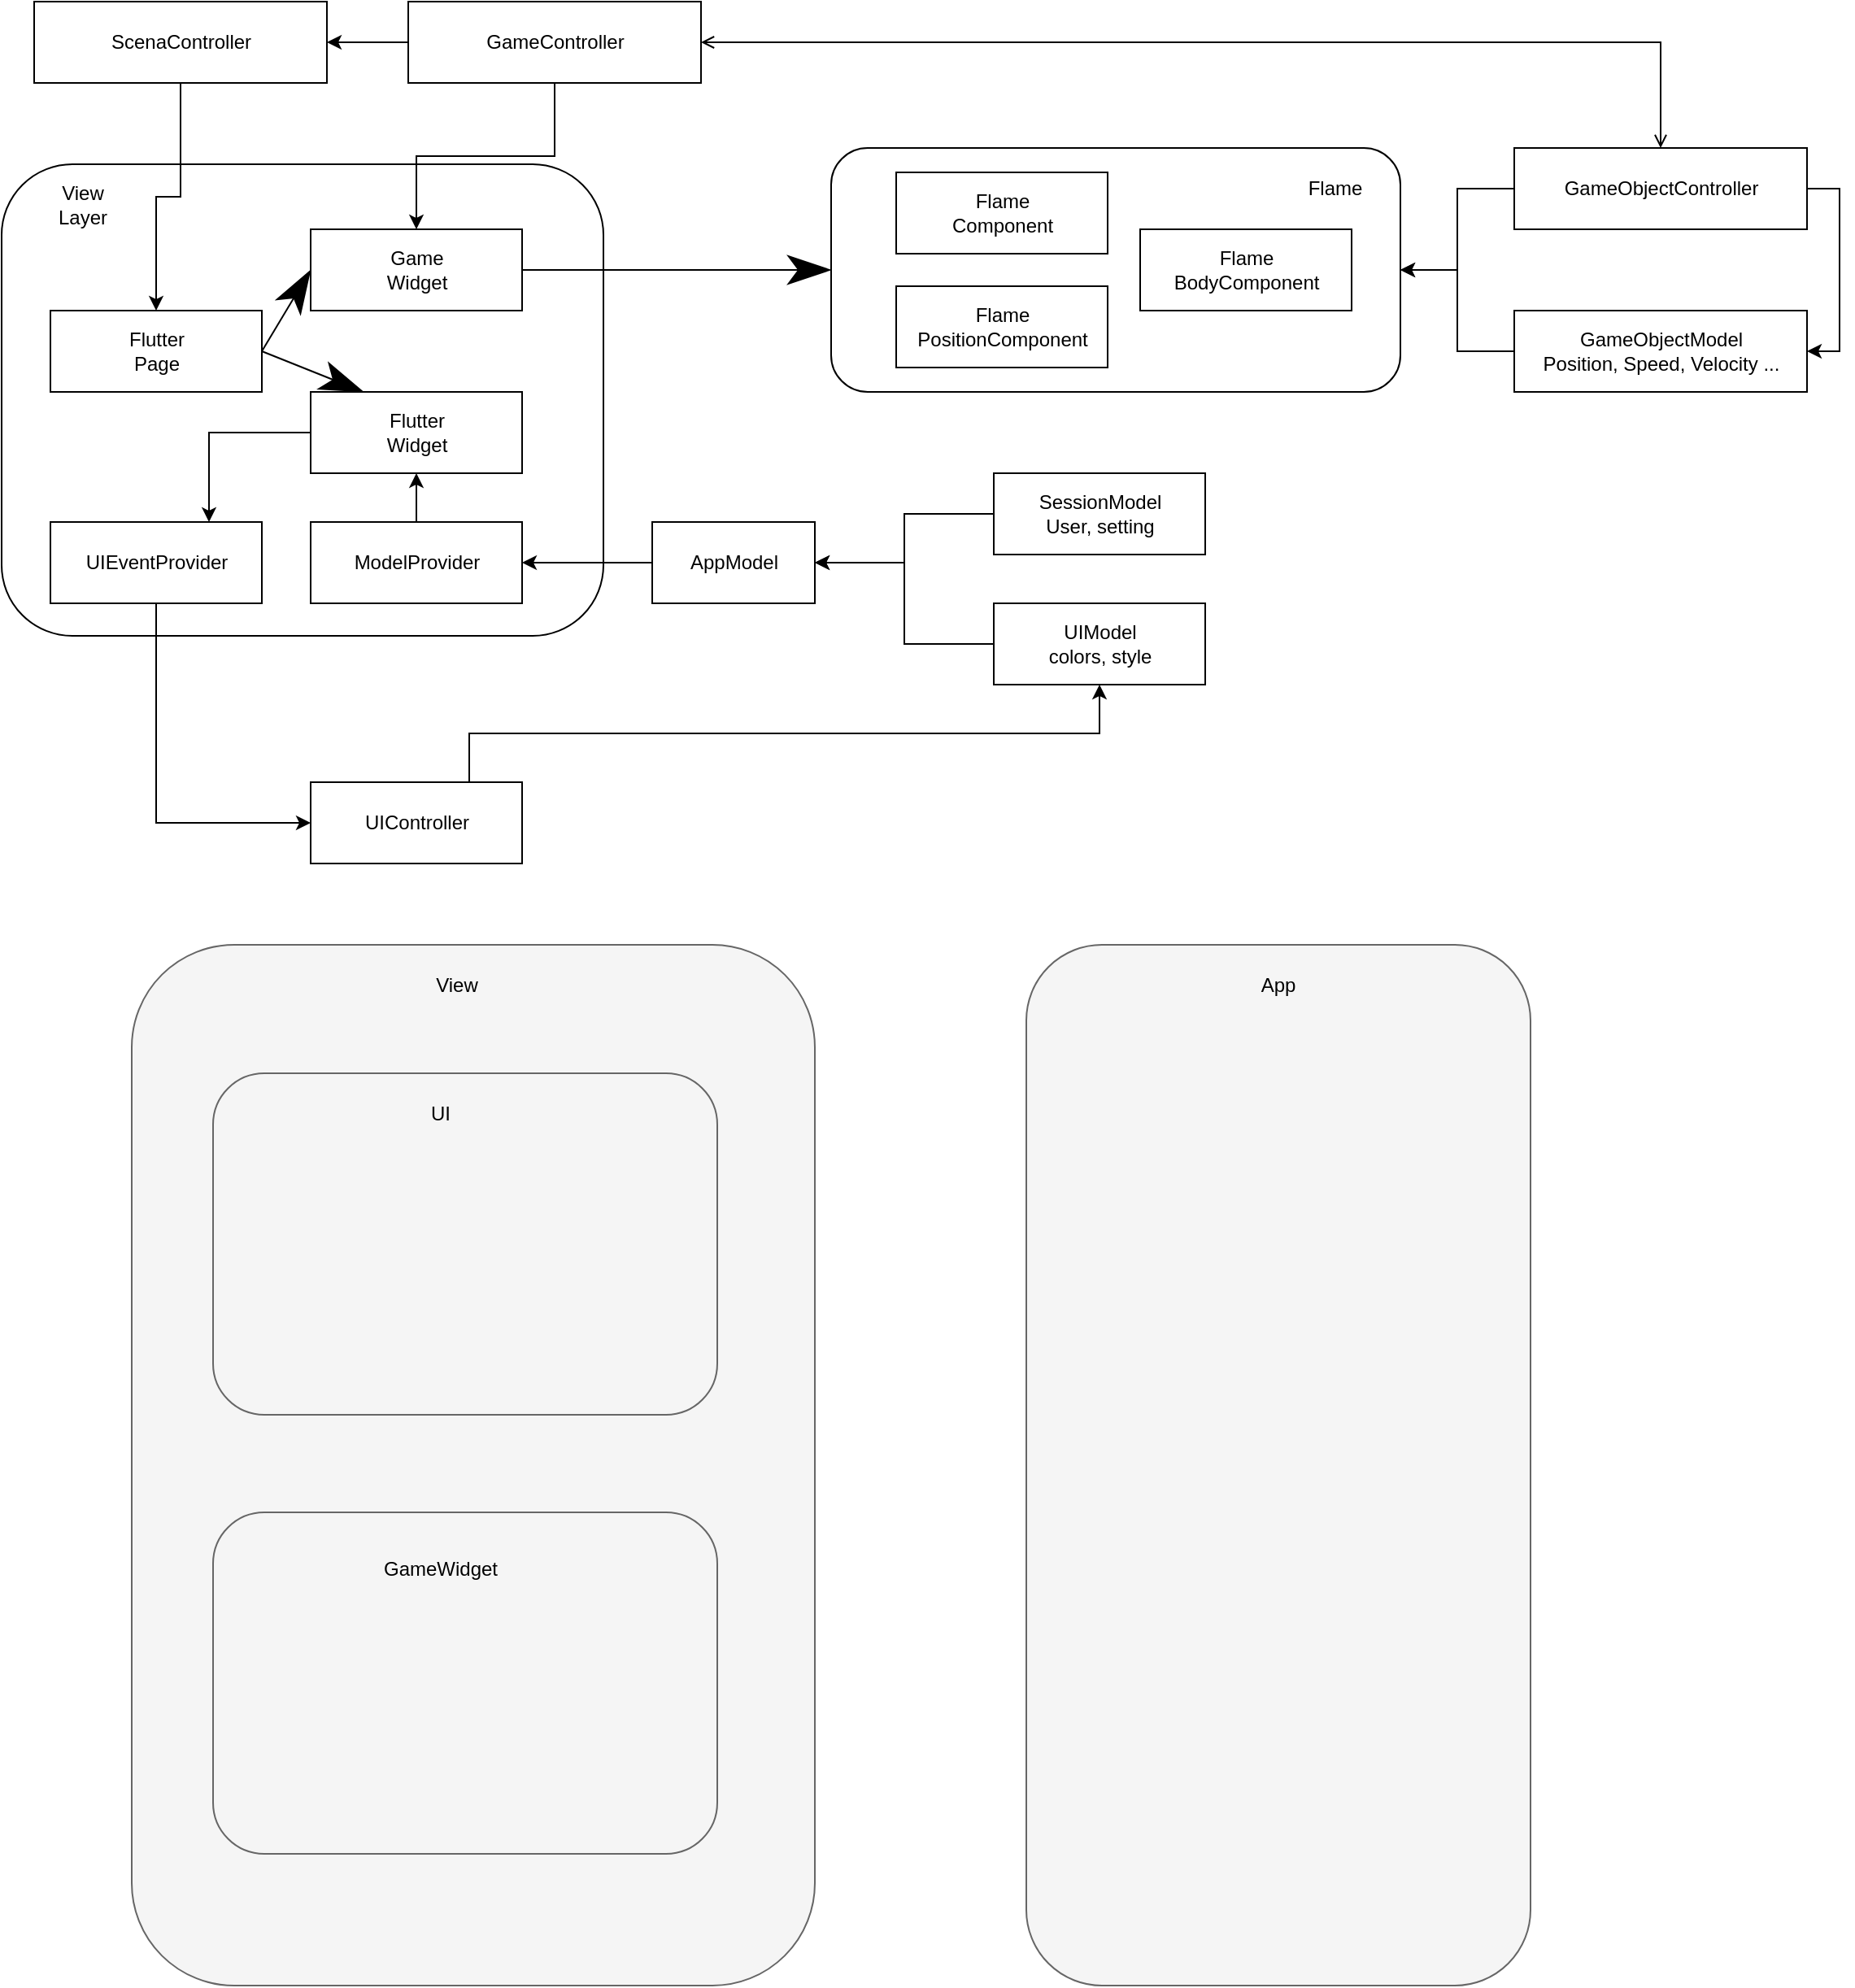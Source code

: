 <mxfile version="20.1.1" type="device"><diagram id="9QpRqlTYgqstBvgORVu4" name="Page-1"><mxGraphModel dx="2940" dy="1538" grid="1" gridSize="10" guides="1" tooltips="1" connect="1" arrows="1" fold="1" page="1" pageScale="1" pageWidth="827" pageHeight="1169" math="0" shadow="0"><root><mxCell id="0"/><mxCell id="1" parent="0"/><mxCell id="5iA9XD3Vpx94T1TsqfGO-54" value="" style="rounded=1;whiteSpace=wrap;html=1;fillColor=#f5f5f5;fontColor=#333333;strokeColor=#666666;" vertex="1" parent="1"><mxGeometry x="130" y="610" width="420" height="640" as="geometry"/></mxCell><mxCell id="5iA9XD3Vpx94T1TsqfGO-7" value="" style="rounded=1;whiteSpace=wrap;html=1;" vertex="1" parent="1"><mxGeometry x="50" y="130" width="370" height="290" as="geometry"/></mxCell><mxCell id="5iA9XD3Vpx94T1TsqfGO-18" value="" style="rounded=1;whiteSpace=wrap;html=1;" vertex="1" parent="1"><mxGeometry x="560" y="120" width="350" height="150" as="geometry"/></mxCell><mxCell id="5iA9XD3Vpx94T1TsqfGO-3" value="Flame&lt;br&gt;Component" style="html=1;" vertex="1" parent="1"><mxGeometry x="600" y="135" width="130" height="50" as="geometry"/></mxCell><mxCell id="5iA9XD3Vpx94T1TsqfGO-4" value="Flame &lt;br&gt;PositionComponent" style="html=1;" vertex="1" parent="1"><mxGeometry x="600" y="205" width="130" height="50" as="geometry"/></mxCell><mxCell id="5iA9XD3Vpx94T1TsqfGO-30" value="" style="edgeStyle=orthogonalEdgeStyle;rounded=0;orthogonalLoop=1;jettySize=auto;html=1;entryX=0.75;entryY=0;entryDx=0;entryDy=0;" edge="1" parent="1" source="5iA9XD3Vpx94T1TsqfGO-5" target="5iA9XD3Vpx94T1TsqfGO-14"><mxGeometry relative="1" as="geometry"/></mxCell><mxCell id="5iA9XD3Vpx94T1TsqfGO-5" value="Flutter&lt;br&gt;Widget" style="html=1;" vertex="1" parent="1"><mxGeometry x="240" y="270" width="130" height="50" as="geometry"/></mxCell><mxCell id="5iA9XD3Vpx94T1TsqfGO-6" value="Game&lt;br&gt;Widget" style="html=1;" vertex="1" parent="1"><mxGeometry x="240" y="170" width="130" height="50" as="geometry"/></mxCell><mxCell id="5iA9XD3Vpx94T1TsqfGO-8" value="Flutter&lt;br&gt;Page" style="html=1;" vertex="1" parent="1"><mxGeometry x="80" y="220" width="130" height="50" as="geometry"/></mxCell><mxCell id="5iA9XD3Vpx94T1TsqfGO-9" value="View Layer" style="text;html=1;strokeColor=none;fillColor=none;align=center;verticalAlign=middle;whiteSpace=wrap;rounded=0;opacity=0;" vertex="1" parent="1"><mxGeometry x="70" y="140" width="60" height="30" as="geometry"/></mxCell><mxCell id="5iA9XD3Vpx94T1TsqfGO-42" style="edgeStyle=orthogonalEdgeStyle;rounded=0;orthogonalLoop=1;jettySize=auto;html=1;entryX=1;entryY=0.5;entryDx=0;entryDy=0;" edge="1" parent="1" source="5iA9XD3Vpx94T1TsqfGO-10" target="5iA9XD3Vpx94T1TsqfGO-13"><mxGeometry relative="1" as="geometry"/></mxCell><mxCell id="5iA9XD3Vpx94T1TsqfGO-10" value="AppModel" style="html=1;" vertex="1" parent="1"><mxGeometry x="450" y="350" width="100" height="50" as="geometry"/></mxCell><mxCell id="5iA9XD3Vpx94T1TsqfGO-35" style="edgeStyle=orthogonalEdgeStyle;rounded=0;orthogonalLoop=1;jettySize=auto;html=1;entryX=1;entryY=0.5;entryDx=0;entryDy=0;" edge="1" parent="1" source="5iA9XD3Vpx94T1TsqfGO-11" target="5iA9XD3Vpx94T1TsqfGO-18"><mxGeometry relative="1" as="geometry"/></mxCell><mxCell id="5iA9XD3Vpx94T1TsqfGO-11" value="GameObjectModel&lt;br&gt;Position, Speed, Velocity ..." style="html=1;" vertex="1" parent="1"><mxGeometry x="980" y="220" width="180" height="50" as="geometry"/></mxCell><mxCell id="5iA9XD3Vpx94T1TsqfGO-41" style="edgeStyle=orthogonalEdgeStyle;rounded=0;orthogonalLoop=1;jettySize=auto;html=1;entryX=1;entryY=0.5;entryDx=0;entryDy=0;" edge="1" parent="1" source="5iA9XD3Vpx94T1TsqfGO-12" target="5iA9XD3Vpx94T1TsqfGO-10"><mxGeometry relative="1" as="geometry"/></mxCell><mxCell id="5iA9XD3Vpx94T1TsqfGO-12" value="UIModel&lt;br&gt;colors, style" style="html=1;" vertex="1" parent="1"><mxGeometry x="660" y="400" width="130" height="50" as="geometry"/></mxCell><mxCell id="5iA9XD3Vpx94T1TsqfGO-28" value="" style="edgeStyle=orthogonalEdgeStyle;rounded=0;orthogonalLoop=1;jettySize=auto;html=1;" edge="1" parent="1" source="5iA9XD3Vpx94T1TsqfGO-13" target="5iA9XD3Vpx94T1TsqfGO-5"><mxGeometry relative="1" as="geometry"/></mxCell><mxCell id="5iA9XD3Vpx94T1TsqfGO-13" value="ModelProvider" style="html=1;" vertex="1" parent="1"><mxGeometry x="240" y="350" width="130" height="50" as="geometry"/></mxCell><mxCell id="5iA9XD3Vpx94T1TsqfGO-33" style="edgeStyle=orthogonalEdgeStyle;rounded=0;orthogonalLoop=1;jettySize=auto;html=1;entryX=0;entryY=0.5;entryDx=0;entryDy=0;exitX=0.5;exitY=1;exitDx=0;exitDy=0;" edge="1" parent="1" source="5iA9XD3Vpx94T1TsqfGO-14" target="5iA9XD3Vpx94T1TsqfGO-20"><mxGeometry relative="1" as="geometry"/></mxCell><mxCell id="5iA9XD3Vpx94T1TsqfGO-14" value="UIEventProvider" style="html=1;" vertex="1" parent="1"><mxGeometry x="80" y="350" width="130" height="50" as="geometry"/></mxCell><mxCell id="5iA9XD3Vpx94T1TsqfGO-15" value="Flame &lt;br&gt;BodyComponent" style="html=1;" vertex="1" parent="1"><mxGeometry x="750" y="170" width="130" height="50" as="geometry"/></mxCell><mxCell id="5iA9XD3Vpx94T1TsqfGO-19" value="Flame" style="text;html=1;strokeColor=none;fillColor=none;align=center;verticalAlign=middle;whiteSpace=wrap;rounded=0;opacity=0;" vertex="1" parent="1"><mxGeometry x="840" y="130" width="60" height="30" as="geometry"/></mxCell><mxCell id="5iA9XD3Vpx94T1TsqfGO-37" style="edgeStyle=orthogonalEdgeStyle;rounded=0;orthogonalLoop=1;jettySize=auto;html=1;entryX=0.5;entryY=1;entryDx=0;entryDy=0;exitX=0.75;exitY=0;exitDx=0;exitDy=0;" edge="1" parent="1" source="5iA9XD3Vpx94T1TsqfGO-20" target="5iA9XD3Vpx94T1TsqfGO-12"><mxGeometry relative="1" as="geometry"/></mxCell><mxCell id="5iA9XD3Vpx94T1TsqfGO-20" value="UIController" style="html=1;" vertex="1" parent="1"><mxGeometry x="240" y="510" width="130" height="50" as="geometry"/></mxCell><mxCell id="5iA9XD3Vpx94T1TsqfGO-34" style="edgeStyle=orthogonalEdgeStyle;rounded=0;orthogonalLoop=1;jettySize=auto;html=1;entryX=1;entryY=0.5;entryDx=0;entryDy=0;" edge="1" parent="1" source="5iA9XD3Vpx94T1TsqfGO-21" target="5iA9XD3Vpx94T1TsqfGO-18"><mxGeometry relative="1" as="geometry"/></mxCell><mxCell id="5iA9XD3Vpx94T1TsqfGO-36" style="edgeStyle=orthogonalEdgeStyle;rounded=0;orthogonalLoop=1;jettySize=auto;html=1;entryX=1;entryY=0.5;entryDx=0;entryDy=0;exitX=0;exitY=0.5;exitDx=0;exitDy=0;startArrow=none;" edge="1" parent="1" source="5iA9XD3Vpx94T1TsqfGO-43" target="5iA9XD3Vpx94T1TsqfGO-22"><mxGeometry relative="1" as="geometry"/></mxCell><mxCell id="5iA9XD3Vpx94T1TsqfGO-46" style="edgeStyle=orthogonalEdgeStyle;rounded=0;orthogonalLoop=1;jettySize=auto;html=1;entryX=1;entryY=0.5;entryDx=0;entryDy=0;exitX=1;exitY=0.5;exitDx=0;exitDy=0;" edge="1" parent="1" source="5iA9XD3Vpx94T1TsqfGO-21" target="5iA9XD3Vpx94T1TsqfGO-11"><mxGeometry relative="1" as="geometry"/></mxCell><mxCell id="5iA9XD3Vpx94T1TsqfGO-21" value="GameObjectController" style="html=1;" vertex="1" parent="1"><mxGeometry x="980" y="120" width="180" height="50" as="geometry"/></mxCell><mxCell id="5iA9XD3Vpx94T1TsqfGO-23" value="" style="edgeStyle=orthogonalEdgeStyle;rounded=0;orthogonalLoop=1;jettySize=auto;html=1;entryX=0.5;entryY=0;entryDx=0;entryDy=0;" edge="1" parent="1" source="5iA9XD3Vpx94T1TsqfGO-22" target="5iA9XD3Vpx94T1TsqfGO-8"><mxGeometry relative="1" as="geometry"/></mxCell><mxCell id="5iA9XD3Vpx94T1TsqfGO-22" value="ScenaController" style="html=1;" vertex="1" parent="1"><mxGeometry x="70" y="30" width="180" height="50" as="geometry"/></mxCell><mxCell id="5iA9XD3Vpx94T1TsqfGO-31" value="" style="endArrow=classicThin;endFill=1;endSize=24;html=1;rounded=0;exitX=1;exitY=0.5;exitDx=0;exitDy=0;entryX=0;entryY=0.5;entryDx=0;entryDy=0;" edge="1" parent="1" source="5iA9XD3Vpx94T1TsqfGO-8" target="5iA9XD3Vpx94T1TsqfGO-6"><mxGeometry width="160" relative="1" as="geometry"><mxPoint x="500" y="330" as="sourcePoint"/><mxPoint x="660" y="330" as="targetPoint"/></mxGeometry></mxCell><mxCell id="5iA9XD3Vpx94T1TsqfGO-32" value="" style="endArrow=classicThin;endFill=1;endSize=24;html=1;rounded=0;exitX=1;exitY=0.5;exitDx=0;exitDy=0;entryX=0.25;entryY=0;entryDx=0;entryDy=0;" edge="1" parent="1" source="5iA9XD3Vpx94T1TsqfGO-8" target="5iA9XD3Vpx94T1TsqfGO-5"><mxGeometry width="160" relative="1" as="geometry"><mxPoint x="220" y="255" as="sourcePoint"/><mxPoint x="250" y="205" as="targetPoint"/></mxGeometry></mxCell><mxCell id="5iA9XD3Vpx94T1TsqfGO-40" style="edgeStyle=orthogonalEdgeStyle;rounded=0;orthogonalLoop=1;jettySize=auto;html=1;entryX=1;entryY=0.5;entryDx=0;entryDy=0;" edge="1" parent="1" source="5iA9XD3Vpx94T1TsqfGO-39" target="5iA9XD3Vpx94T1TsqfGO-10"><mxGeometry relative="1" as="geometry"/></mxCell><mxCell id="5iA9XD3Vpx94T1TsqfGO-39" value="SessionModel&lt;br&gt;User, setting" style="html=1;" vertex="1" parent="1"><mxGeometry x="660" y="320" width="130" height="50" as="geometry"/></mxCell><mxCell id="5iA9XD3Vpx94T1TsqfGO-45" style="edgeStyle=orthogonalEdgeStyle;rounded=0;orthogonalLoop=1;jettySize=auto;html=1;entryX=0.5;entryY=0;entryDx=0;entryDy=0;" edge="1" parent="1" source="5iA9XD3Vpx94T1TsqfGO-43" target="5iA9XD3Vpx94T1TsqfGO-6"><mxGeometry relative="1" as="geometry"/></mxCell><mxCell id="5iA9XD3Vpx94T1TsqfGO-43" value="GameController" style="html=1;" vertex="1" parent="1"><mxGeometry x="300" y="30" width="180" height="50" as="geometry"/></mxCell><mxCell id="5iA9XD3Vpx94T1TsqfGO-44" value="" style="edgeStyle=orthogonalEdgeStyle;rounded=0;orthogonalLoop=1;jettySize=auto;html=1;entryX=1;entryY=0.5;entryDx=0;entryDy=0;exitX=0.5;exitY=0;exitDx=0;exitDy=0;endArrow=open;startArrow=open;startFill=0;endFill=0;" edge="1" parent="1" source="5iA9XD3Vpx94T1TsqfGO-21" target="5iA9XD3Vpx94T1TsqfGO-43"><mxGeometry relative="1" as="geometry"><mxPoint x="1070" y="120" as="sourcePoint"/><mxPoint x="250" y="55" as="targetPoint"/></mxGeometry></mxCell><mxCell id="5iA9XD3Vpx94T1TsqfGO-47" value="" style="endArrow=classicThin;endFill=1;endSize=24;html=1;rounded=0;exitX=1;exitY=0.5;exitDx=0;exitDy=0;entryX=0;entryY=0.5;entryDx=0;entryDy=0;" edge="1" parent="1" source="5iA9XD3Vpx94T1TsqfGO-6" target="5iA9XD3Vpx94T1TsqfGO-18"><mxGeometry width="160" relative="1" as="geometry"><mxPoint x="413.0" y="195" as="sourcePoint"/><mxPoint x="475.5" y="220" as="targetPoint"/></mxGeometry></mxCell><mxCell id="5iA9XD3Vpx94T1TsqfGO-53" value="" style="rounded=1;whiteSpace=wrap;html=1;fillColor=#f5f5f5;fontColor=#333333;strokeColor=#666666;" vertex="1" parent="1"><mxGeometry x="180" y="689" width="310" height="210" as="geometry"/></mxCell><mxCell id="5iA9XD3Vpx94T1TsqfGO-55" value="" style="rounded=1;whiteSpace=wrap;html=1;fillColor=#f5f5f5;fontColor=#333333;strokeColor=#666666;" vertex="1" parent="1"><mxGeometry x="680" y="610" width="310" height="640" as="geometry"/></mxCell><mxCell id="5iA9XD3Vpx94T1TsqfGO-56" value="UI" style="text;html=1;strokeColor=none;fillColor=none;align=center;verticalAlign=middle;whiteSpace=wrap;rounded=0;" vertex="1" parent="1"><mxGeometry x="290" y="699" width="60" height="30" as="geometry"/></mxCell><mxCell id="5iA9XD3Vpx94T1TsqfGO-57" value="View" style="text;html=1;strokeColor=none;fillColor=none;align=center;verticalAlign=middle;whiteSpace=wrap;rounded=0;" vertex="1" parent="1"><mxGeometry x="300" y="620" width="60" height="30" as="geometry"/></mxCell><mxCell id="5iA9XD3Vpx94T1TsqfGO-58" value="" style="rounded=1;whiteSpace=wrap;html=1;fillColor=#f5f5f5;fontColor=#333333;strokeColor=#666666;" vertex="1" parent="1"><mxGeometry x="180" y="959" width="310" height="210" as="geometry"/></mxCell><mxCell id="5iA9XD3Vpx94T1TsqfGO-59" value="GameWidget" style="text;html=1;strokeColor=none;fillColor=none;align=center;verticalAlign=middle;whiteSpace=wrap;rounded=0;" vertex="1" parent="1"><mxGeometry x="290" y="979" width="60" height="30" as="geometry"/></mxCell><mxCell id="5iA9XD3Vpx94T1TsqfGO-60" value="App" style="text;html=1;strokeColor=none;fillColor=none;align=center;verticalAlign=middle;whiteSpace=wrap;rounded=0;" vertex="1" parent="1"><mxGeometry x="805" y="620" width="60" height="30" as="geometry"/></mxCell></root></mxGraphModel></diagram></mxfile>
